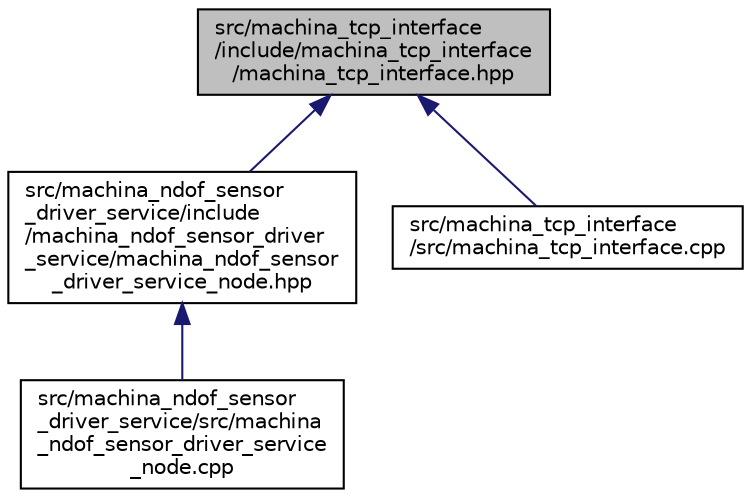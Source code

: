 digraph "src/machina_tcp_interface/include/machina_tcp_interface/machina_tcp_interface.hpp"
{
 // LATEX_PDF_SIZE
  edge [fontname="Helvetica",fontsize="10",labelfontname="Helvetica",labelfontsize="10"];
  node [fontname="Helvetica",fontsize="10",shape=record];
  Node1 [label="src/machina_tcp_interface\l/include/machina_tcp_interface\l/machina_tcp_interface.hpp",height=0.2,width=0.4,color="black", fillcolor="grey75", style="filled", fontcolor="black",tooltip=" "];
  Node1 -> Node2 [dir="back",color="midnightblue",fontsize="10",style="solid",fontname="Helvetica"];
  Node2 [label="src/machina_ndof_sensor\l_driver_service/include\l/machina_ndof_sensor_driver\l_service/machina_ndof_sensor\l_driver_service_node.hpp",height=0.2,width=0.4,color="black", fillcolor="white", style="filled",URL="$machina__ndof__sensor__driver__service__node_8hpp.html",tooltip=" "];
  Node2 -> Node3 [dir="back",color="midnightblue",fontsize="10",style="solid",fontname="Helvetica"];
  Node3 [label="src/machina_ndof_sensor\l_driver_service/src/machina\l_ndof_sensor_driver_service\l_node.cpp",height=0.2,width=0.4,color="black", fillcolor="white", style="filled",URL="$machina__ndof__sensor__driver__service__node_8cpp.html",tooltip=" "];
  Node1 -> Node4 [dir="back",color="midnightblue",fontsize="10",style="solid",fontname="Helvetica"];
  Node4 [label="src/machina_tcp_interface\l/src/machina_tcp_interface.cpp",height=0.2,width=0.4,color="black", fillcolor="white", style="filled",URL="$machina__tcp__interface_8cpp.html",tooltip=" "];
}

